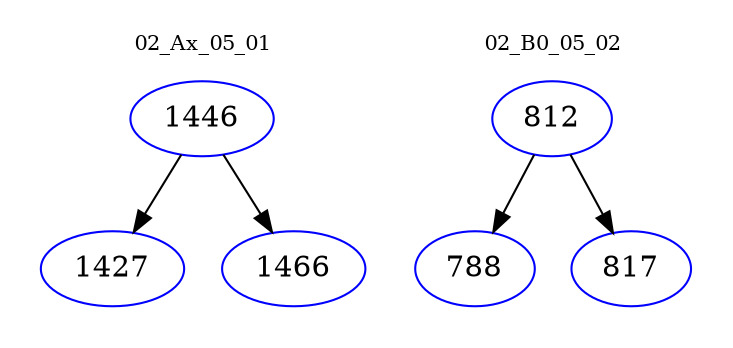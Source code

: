 digraph{
subgraph cluster_0 {
color = white
label = "02_Ax_05_01";
fontsize=10;
T0_1446 [label="1446", color="blue"]
T0_1446 -> T0_1427 [color="black"]
T0_1427 [label="1427", color="blue"]
T0_1446 -> T0_1466 [color="black"]
T0_1466 [label="1466", color="blue"]
}
subgraph cluster_1 {
color = white
label = "02_B0_05_02";
fontsize=10;
T1_812 [label="812", color="blue"]
T1_812 -> T1_788 [color="black"]
T1_788 [label="788", color="blue"]
T1_812 -> T1_817 [color="black"]
T1_817 [label="817", color="blue"]
}
}
